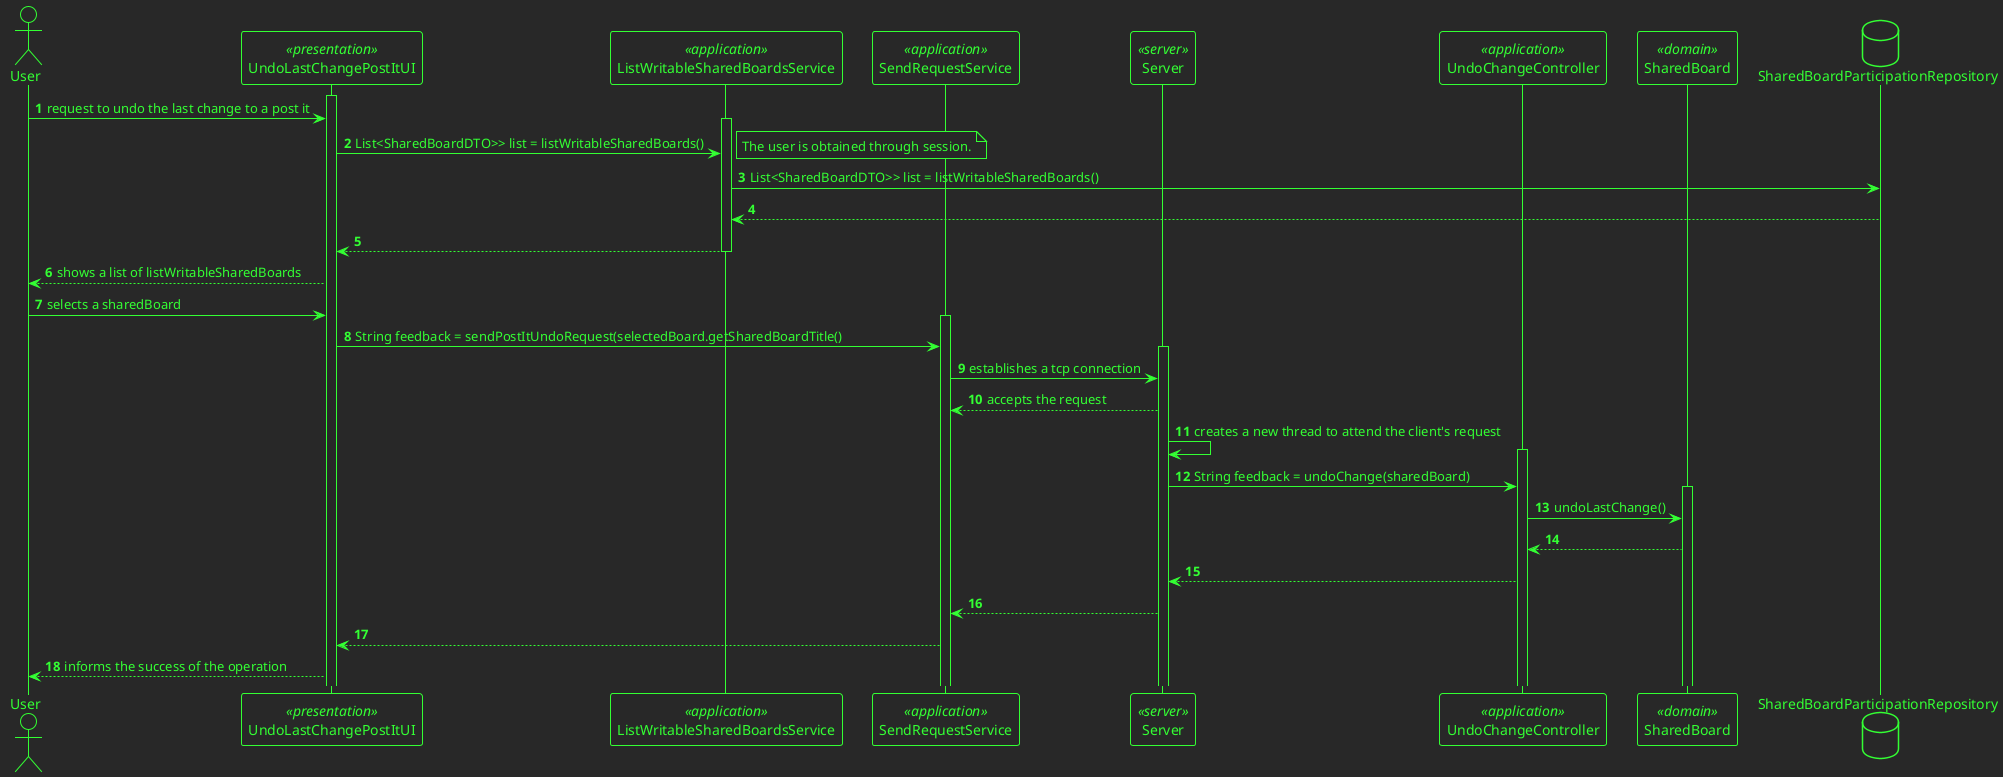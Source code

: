 @startuml
autonumber
!theme crt-green
actor User as user
participant UndoLastChangePostItUI as UI <<presentation>>
participant ListWritableSharedBoardsService as listService <<application>>
participant SendRequestService as svc <<application>>
participant Server as sv <<server>>
participant UndoChangeController as undoCtrl <<application>>
participant SharedBoard as sb <<domain>>
database SharedBoardParticipationRepository as SBPRepo

activate UI
user -> UI: request to undo the last change to a post it
activate listService
UI-> listService: List<SharedBoardDTO>> list = listWritableSharedBoards()
note right
The user is obtained through session.
end note
listService -> SBPRepo: List<SharedBoardDTO>> list = listWritableSharedBoards()
SBPRepo --> listService:
listService --> UI:
deactivate listService
UI --> user: shows a list of listWritableSharedBoards
user -> UI: selects a sharedBoard
activate svc
UI -> svc: String feedback = sendPostItUndoRequest(selectedBoard.getSharedBoardTitle()
activate sv
svc -> sv: establishes a tcp connection
sv --> svc: accepts the request
sv -> sv: creates a new thread to attend the client's request
activate undoCtrl
sv -> undoCtrl: String feedback = undoChange(sharedBoard)
activate sb
undoCtrl -> sb: undoLastChange()
sb-->undoCtrl
undoCtrl-->sv:
sv-->svc:
svc-->UI:
UI-->user: informs the success of the operation


@enduml